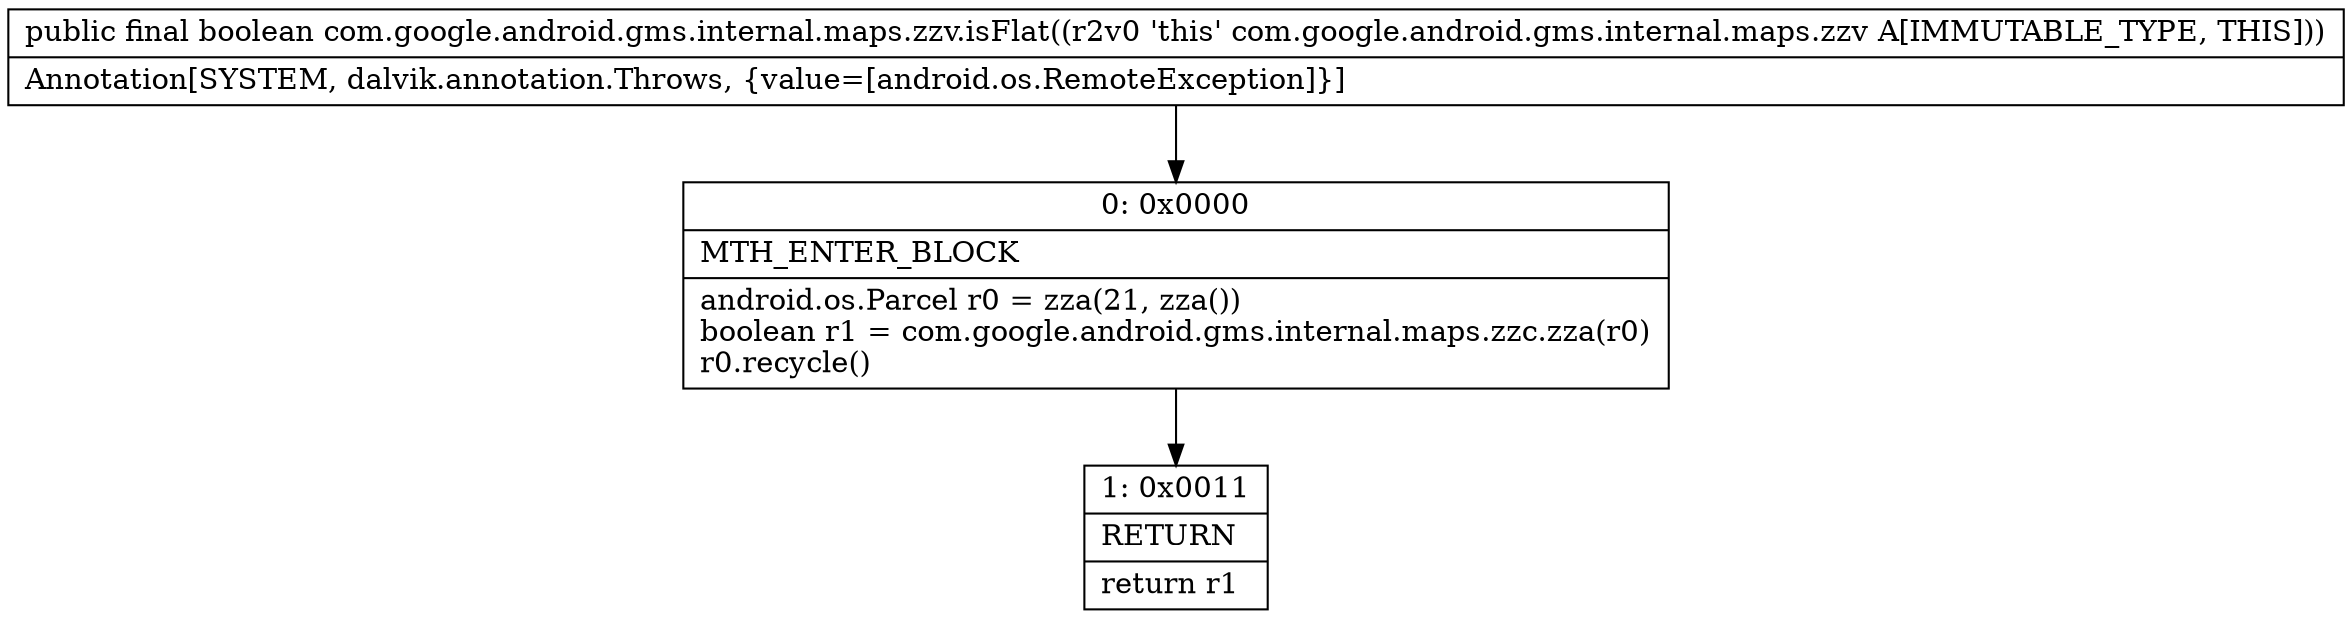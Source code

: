 digraph "CFG forcom.google.android.gms.internal.maps.zzv.isFlat()Z" {
Node_0 [shape=record,label="{0\:\ 0x0000|MTH_ENTER_BLOCK\l|android.os.Parcel r0 = zza(21, zza())\lboolean r1 = com.google.android.gms.internal.maps.zzc.zza(r0)\lr0.recycle()\l}"];
Node_1 [shape=record,label="{1\:\ 0x0011|RETURN\l|return r1\l}"];
MethodNode[shape=record,label="{public final boolean com.google.android.gms.internal.maps.zzv.isFlat((r2v0 'this' com.google.android.gms.internal.maps.zzv A[IMMUTABLE_TYPE, THIS]))  | Annotation[SYSTEM, dalvik.annotation.Throws, \{value=[android.os.RemoteException]\}]\l}"];
MethodNode -> Node_0;
Node_0 -> Node_1;
}

